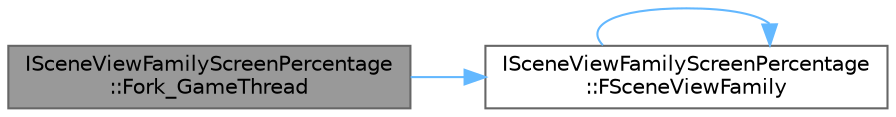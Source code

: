 digraph "ISceneViewFamilyScreenPercentage::Fork_GameThread"
{
 // INTERACTIVE_SVG=YES
 // LATEX_PDF_SIZE
  bgcolor="transparent";
  edge [fontname=Helvetica,fontsize=10,labelfontname=Helvetica,labelfontsize=10];
  node [fontname=Helvetica,fontsize=10,shape=box,height=0.2,width=0.4];
  rankdir="LR";
  Node1 [id="Node000001",label="ISceneViewFamilyScreenPercentage\l::Fork_GameThread",height=0.2,width=0.4,color="gray40", fillcolor="grey60", style="filled", fontcolor="black",tooltip="Create a new screen percentage interface for a new view family."];
  Node1 -> Node2 [id="edge1_Node000001_Node000002",color="steelblue1",style="solid",tooltip=" "];
  Node2 [id="Node000002",label="ISceneViewFamilyScreenPercentage\l::FSceneViewFamily",height=0.2,width=0.4,color="grey40", fillcolor="white", style="filled",URL="$d0/da6/classISceneViewFamilyScreenPercentage.html#a5eadec1037de0d665de6185823418b2c",tooltip=" "];
  Node2 -> Node2 [id="edge2_Node000002_Node000002",color="steelblue1",style="solid",tooltip=" "];
}
